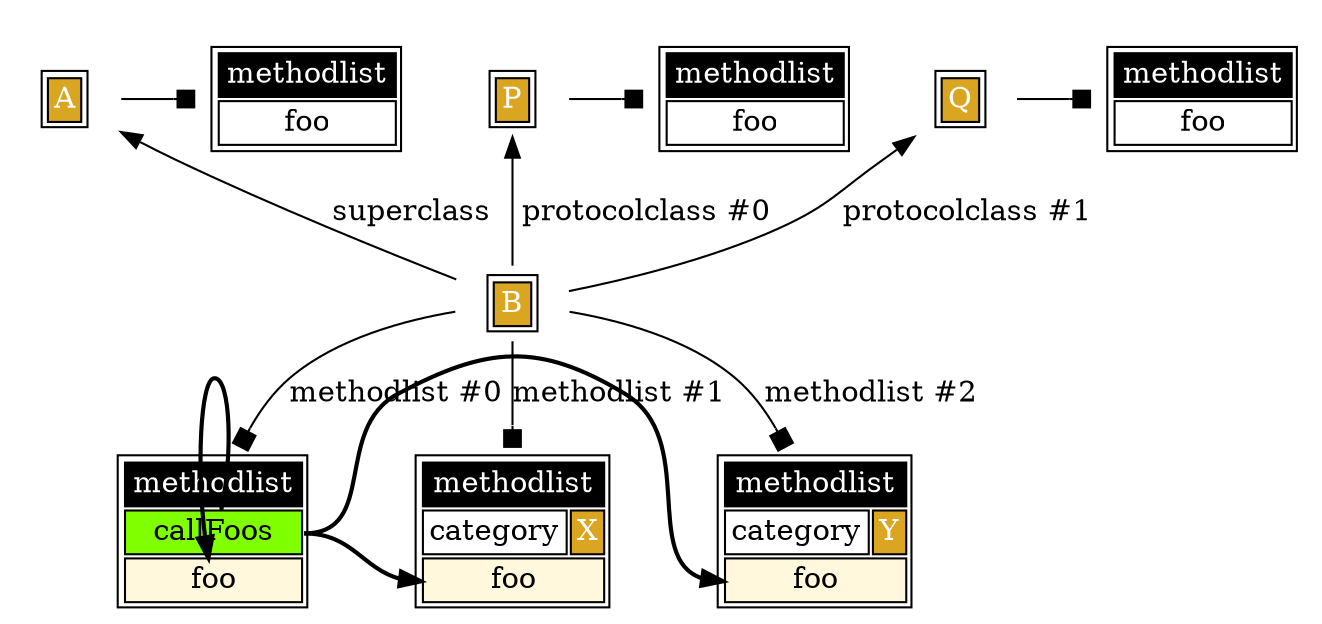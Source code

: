 digraph mulle_classhierarchy
{
   {
      rank = same;
      rankdir=LR
      "0xa98050" [ label=<<TABLE>
      <TR><TD BGCOLOR="goldenrod" COLSPAN="2"><FONT COLOR="white">A</FONT></TD></TR>
      </TABLE>>, shape="none" ];
      "0xa98590" [ label=<<TABLE>
      <TR><TD BGCOLOR="goldenrod" COLSPAN="2"><FONT COLOR="white">P</FONT></TD></TR>
      </TABLE>>, shape="none" ];
      "0xa98af0" [ label=<<TABLE>
      <TR><TD BGCOLOR="goldenrod" COLSPAN="2"><FONT COLOR="white">Q</FONT></TD></TR>
      </TABLE>>, shape="none" ];

      "0xa98050" -> "0xa98590" -> "0xa98af0" [ style="invis"]
   }

   {
      rank = same;
      rankdir=LR

      // B
      "0xa99150" [ label=<<TABLE>
      <TR><TD BGCOLOR="goldenrod" COLSPAN="2"><FONT COLOR="white">B</FONT></TD></TR>
      </TABLE>>, shape="none" ];
   }

   // B -> A
   "0xa98050" -> "0xa99150" [ label=" superclass" dir="back" ]
   // B -> P
   "0xa98590" -> "0xa99150" [ label=" protocolclass #0" dir="back" ]
   // B -> Q
   "0xa98af0" -> "0xa99150" [ label=" protocolclass #1" dir="back" ]

   {
      rank = same;
      rankdir=LR

      // A methodlist
      "0xa98050" -> "0x408130"  [ arrowhead="box" ];
      "0x408130" [ label=<<TABLE>
      <TR><TD BGCOLOR="black" COLSPAN="2"><FONT COLOR="white">methodlist</FONT></TD></TR>
      <TR><TD COLSPAN="2" PORT="A.foo">foo</TD></TR>
      </TABLE>>, shape="none" ];

      // P methodlist
      "0xa98590" -> "0x4081e0"  [ arrowhead="box"  ];
      "0x4081e0" [ label=<<TABLE>
      <TR><TD BGCOLOR="black" COLSPAN="2"><FONT COLOR="white">methodlist</FONT></TD></TR>
      <TR><TD COLSPAN="2" PORT="P.foo">foo</TD></TR>
      </TABLE>>, shape="none" ];


      // Q methodlist
      "0xa98af0" -> "0x408268"  [ arrowhead="box"  ];
      "0x408268" [ label=<<TABLE>
      <TR><TD BGCOLOR="black" COLSPAN="2"><FONT COLOR="white">methodlist</FONT></TD></TR>
      <TR><TD COLSPAN="2" PORT="Q.foo">foo</TD></TR>
      </TABLE>>, shape="none" ];
   }

   {
      rank = same;
      rankdir=LR

      // B methodlist
      "0x4082f0" [ label=<<TABLE>
      <TR><TD BGCOLOR="black" COLSPAN="2"><FONT COLOR="white">methodlist</FONT></TD></TR>
      <TR><TD COLSPAN="2" PORT="B.callFoos" BGCOLOR="chartreuse">callFoos</TD></TR>
      <TR><TD COLSPAN="2" PORT="B.foo" BGCOLOR="cornsilk">foo</TD></TR>
      </TABLE>>, shape="none" ];

      // B( X) methodlist
      "0x408608" [ label=<<TABLE>
      <TR><TD BGCOLOR="black" COLSPAN="2"><FONT COLOR="white">methodlist</FONT></TD></TR>
      <TR><TD>category</TD><TD BGCOLOR="goldenrod"><FONT COLOR="white">X</FONT></TD></TR>
      <TR><TD COLSPAN="2" PORT="X.foo" BGCOLOR="cornsilk">foo</TD></TR>
      </TABLE>>, shape="none" ];

      // B( Y) methodlist
      "0x408708" [ label=<<TABLE>
      <TR><TD BGCOLOR="black" COLSPAN="2"><FONT COLOR="white">methodlist</FONT></TD></TR>
      <TR><TD>category</TD><TD BGCOLOR="goldenrod"><FONT COLOR="white">Y</FONT></TD></TR>
      <TR><TD COLSPAN="2" PORT="Y.foo" BGCOLOR="cornsilk">foo</TD></TR>
      </TABLE>>, shape="none" ];

      "0x4082f0" -> "0x408608" -> "0x408708" [ style="invis"]
   }

   // B methodlist
   "0xa99150" -> "0x4082f0"  [ label="methodlist #0" arrowhead="box" ];
   // B( X) methodlist
   "0xa99150" -> "0x408608"  [ label="methodlist #1" arrowhead="box"  ];
   // B( Y) methodlist
   "0xa99150" -> "0x408708"  [ label="methodlist #2" arrowhead="box"  ];

   "0x4082f0":"B.callFoos" -> "0x4082f0":"B.foo" [ penwidth="2" ]
   "0x4082f0":"B.callFoos" -> "0x408608":"X.foo" [ penwidth="2" ]
   "0x4082f0":"B.callFoos" -> "0x408708":"Y.foo" [ penwidth="2" ]
}
